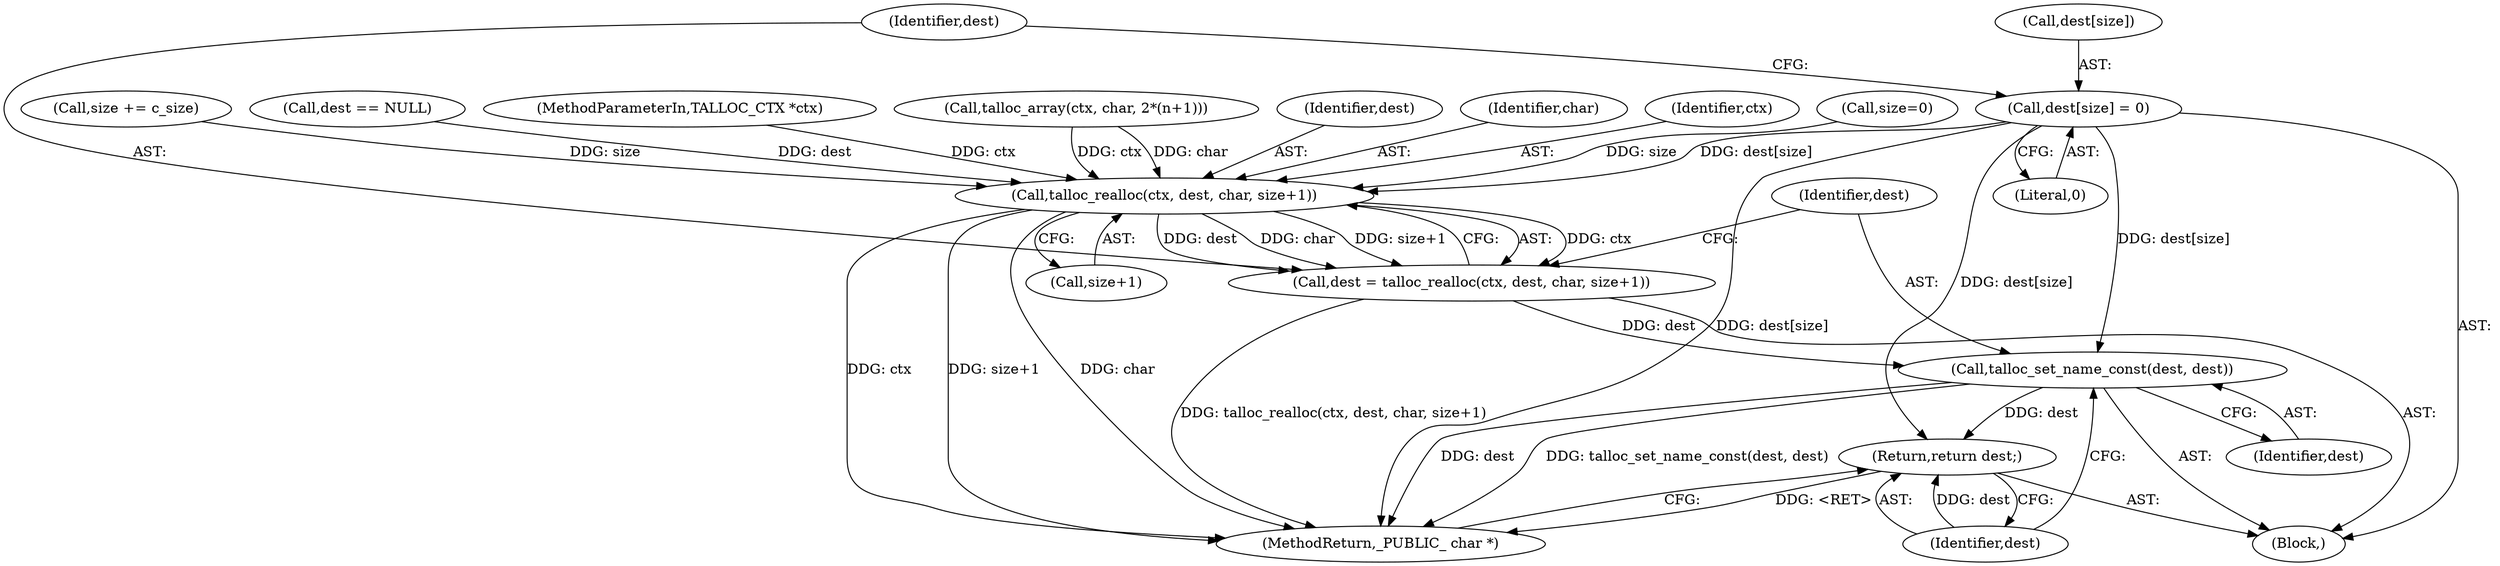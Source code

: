 digraph "0_samba_ba5dbda6d0174a59d221c45cca52ecd232820d48_1@array" {
"1000182" [label="(Call,dest[size] = 0)"];
"1000189" [label="(Call,talloc_realloc(ctx, dest, char, size+1))"];
"1000187" [label="(Call,dest = talloc_realloc(ctx, dest, char, size+1))"];
"1000196" [label="(Call,talloc_set_name_const(dest, dest))"];
"1000199" [label="(Return,return dest;)"];
"1000193" [label="(Call,size+1)"];
"1000199" [label="(Return,return dest;)"];
"1000183" [label="(Call,dest[size])"];
"1000130" [label="(Call,dest == NULL)"];
"1000200" [label="(Identifier,dest)"];
"1000201" [label="(MethodReturn,_PUBLIC_ char *)"];
"1000104" [label="(MethodParameterIn,TALLOC_CTX *ctx)"];
"1000189" [label="(Call,talloc_realloc(ctx, dest, char, size+1))"];
"1000186" [label="(Literal,0)"];
"1000198" [label="(Identifier,dest)"];
"1000187" [label="(Call,dest = talloc_realloc(ctx, dest, char, size+1))"];
"1000191" [label="(Identifier,dest)"];
"1000192" [label="(Identifier,char)"];
"1000107" [label="(Block,)"];
"1000188" [label="(Identifier,dest)"];
"1000196" [label="(Call,talloc_set_name_const(dest, dest))"];
"1000190" [label="(Identifier,ctx)"];
"1000109" [label="(Call,size=0)"];
"1000182" [label="(Call,dest[size] = 0)"];
"1000121" [label="(Call,talloc_array(ctx, char, 2*(n+1)))"];
"1000179" [label="(Call,size += c_size)"];
"1000197" [label="(Identifier,dest)"];
"1000182" -> "1000107"  [label="AST: "];
"1000182" -> "1000186"  [label="CFG: "];
"1000183" -> "1000182"  [label="AST: "];
"1000186" -> "1000182"  [label="AST: "];
"1000188" -> "1000182"  [label="CFG: "];
"1000182" -> "1000201"  [label="DDG: dest[size]"];
"1000182" -> "1000189"  [label="DDG: dest[size]"];
"1000182" -> "1000196"  [label="DDG: dest[size]"];
"1000182" -> "1000199"  [label="DDG: dest[size]"];
"1000189" -> "1000187"  [label="AST: "];
"1000189" -> "1000193"  [label="CFG: "];
"1000190" -> "1000189"  [label="AST: "];
"1000191" -> "1000189"  [label="AST: "];
"1000192" -> "1000189"  [label="AST: "];
"1000193" -> "1000189"  [label="AST: "];
"1000187" -> "1000189"  [label="CFG: "];
"1000189" -> "1000201"  [label="DDG: ctx"];
"1000189" -> "1000201"  [label="DDG: size+1"];
"1000189" -> "1000201"  [label="DDG: char"];
"1000189" -> "1000187"  [label="DDG: ctx"];
"1000189" -> "1000187"  [label="DDG: dest"];
"1000189" -> "1000187"  [label="DDG: char"];
"1000189" -> "1000187"  [label="DDG: size+1"];
"1000121" -> "1000189"  [label="DDG: ctx"];
"1000121" -> "1000189"  [label="DDG: char"];
"1000104" -> "1000189"  [label="DDG: ctx"];
"1000130" -> "1000189"  [label="DDG: dest"];
"1000179" -> "1000189"  [label="DDG: size"];
"1000109" -> "1000189"  [label="DDG: size"];
"1000187" -> "1000107"  [label="AST: "];
"1000188" -> "1000187"  [label="AST: "];
"1000197" -> "1000187"  [label="CFG: "];
"1000187" -> "1000201"  [label="DDG: talloc_realloc(ctx, dest, char, size+1)"];
"1000187" -> "1000196"  [label="DDG: dest"];
"1000196" -> "1000107"  [label="AST: "];
"1000196" -> "1000198"  [label="CFG: "];
"1000197" -> "1000196"  [label="AST: "];
"1000198" -> "1000196"  [label="AST: "];
"1000200" -> "1000196"  [label="CFG: "];
"1000196" -> "1000201"  [label="DDG: dest"];
"1000196" -> "1000201"  [label="DDG: talloc_set_name_const(dest, dest)"];
"1000196" -> "1000199"  [label="DDG: dest"];
"1000199" -> "1000107"  [label="AST: "];
"1000199" -> "1000200"  [label="CFG: "];
"1000200" -> "1000199"  [label="AST: "];
"1000201" -> "1000199"  [label="CFG: "];
"1000199" -> "1000201"  [label="DDG: <RET>"];
"1000200" -> "1000199"  [label="DDG: dest"];
}

